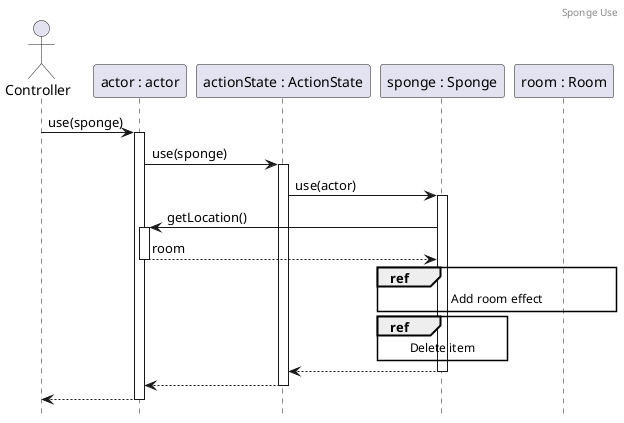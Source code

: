@startuml SpongeUse
header Sponge Use

actor controller as "Controller"
participant actor as "actor : actor"
participant state as "actionState : ActionState"
participant sponge as "sponge : Sponge"
participant room as "room : Room"
controller -> actor++: use(sponge)

actor -> state++: use(sponge)
state -> sponge++: use(actor)

sponge -> actor++: getLocation()
return room

ref over sponge, room : Add room effect
ref over sponge : Delete item

return
return
return

hide footbox
@enduml